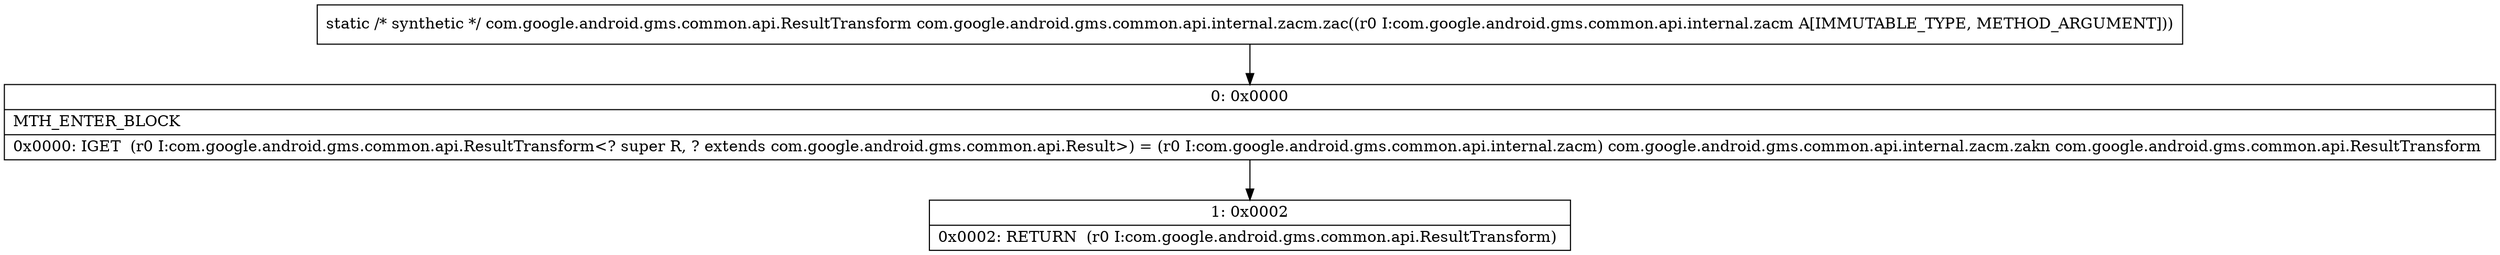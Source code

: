 digraph "CFG forcom.google.android.gms.common.api.internal.zacm.zac(Lcom\/google\/android\/gms\/common\/api\/internal\/zacm;)Lcom\/google\/android\/gms\/common\/api\/ResultTransform;" {
Node_0 [shape=record,label="{0\:\ 0x0000|MTH_ENTER_BLOCK\l|0x0000: IGET  (r0 I:com.google.android.gms.common.api.ResultTransform\<? super R, ? extends com.google.android.gms.common.api.Result\>) = (r0 I:com.google.android.gms.common.api.internal.zacm) com.google.android.gms.common.api.internal.zacm.zakn com.google.android.gms.common.api.ResultTransform \l}"];
Node_1 [shape=record,label="{1\:\ 0x0002|0x0002: RETURN  (r0 I:com.google.android.gms.common.api.ResultTransform) \l}"];
MethodNode[shape=record,label="{static \/* synthetic *\/ com.google.android.gms.common.api.ResultTransform com.google.android.gms.common.api.internal.zacm.zac((r0 I:com.google.android.gms.common.api.internal.zacm A[IMMUTABLE_TYPE, METHOD_ARGUMENT])) }"];
MethodNode -> Node_0;
Node_0 -> Node_1;
}

